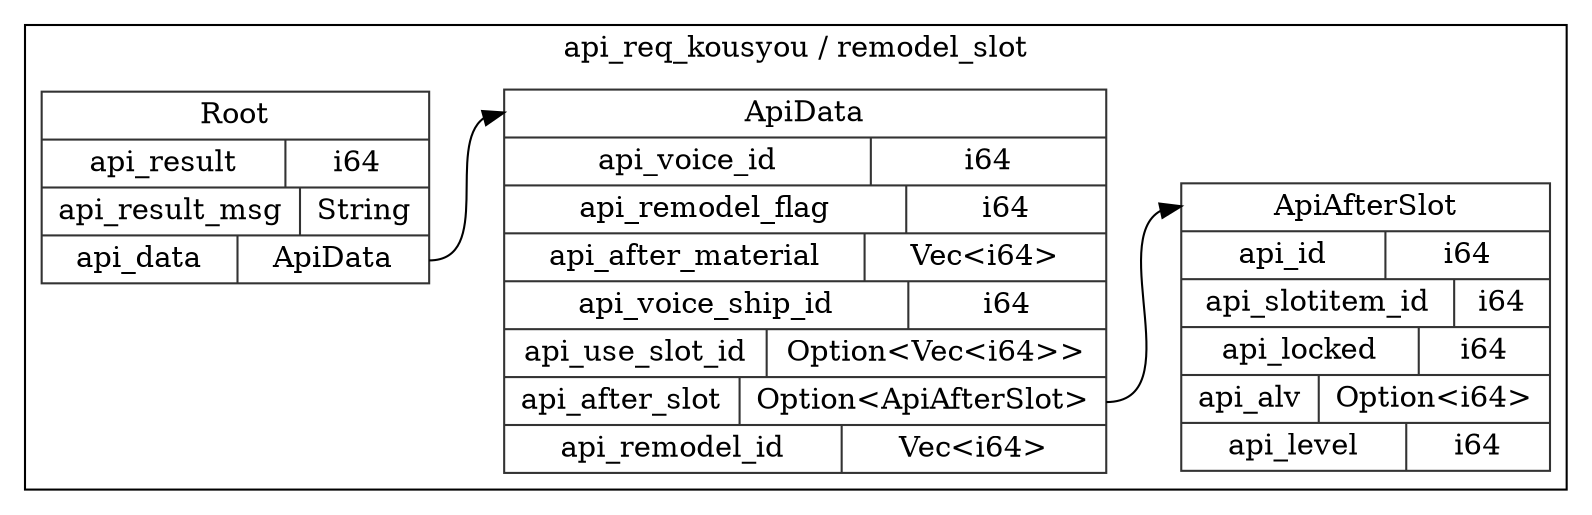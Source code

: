 digraph {
  rankdir=LR;
  subgraph cluster_0 {
    label="api_req_kousyou / remodel_slot";
    node [style="filled", color=white, style="solid", color=gray20];
    api_req_kousyou__remodel_slot__ApiData [label="<ApiData> ApiData  | { api_voice_id | <api_voice_id> i64 } | { api_remodel_flag | <api_remodel_flag> i64 } | { api_after_material | <api_after_material> Vec\<i64\> } | { api_voice_ship_id | <api_voice_ship_id> i64 } | { api_use_slot_id | <api_use_slot_id> Option\<Vec\<i64\>\> } | { api_after_slot | <api_after_slot> Option\<ApiAfterSlot\> } | { api_remodel_id | <api_remodel_id> Vec\<i64\> }", shape=record];
    api_req_kousyou__remodel_slot__ApiAfterSlot;
    api_req_kousyou__remodel_slot__ApiData:api_after_slot:e -> api_req_kousyou__remodel_slot__ApiAfterSlot:ApiAfterSlot:w;
    api_req_kousyou__remodel_slot__Root [label="<Root> Root  | { api_result | <api_result> i64 } | { api_result_msg | <api_result_msg> String } | { api_data | <api_data> ApiData }", shape=record];
    api_req_kousyou__remodel_slot__Root:api_data:e -> api_req_kousyou__remodel_slot__ApiData:ApiData:w;
    api_req_kousyou__remodel_slot__ApiAfterSlot [label="<ApiAfterSlot> ApiAfterSlot  | { api_id | <api_id> i64 } | { api_slotitem_id | <api_slotitem_id> i64 } | { api_locked | <api_locked> i64 } | { api_alv | <api_alv> Option\<i64\> } | { api_level | <api_level> i64 }", shape=record];
  }
}
